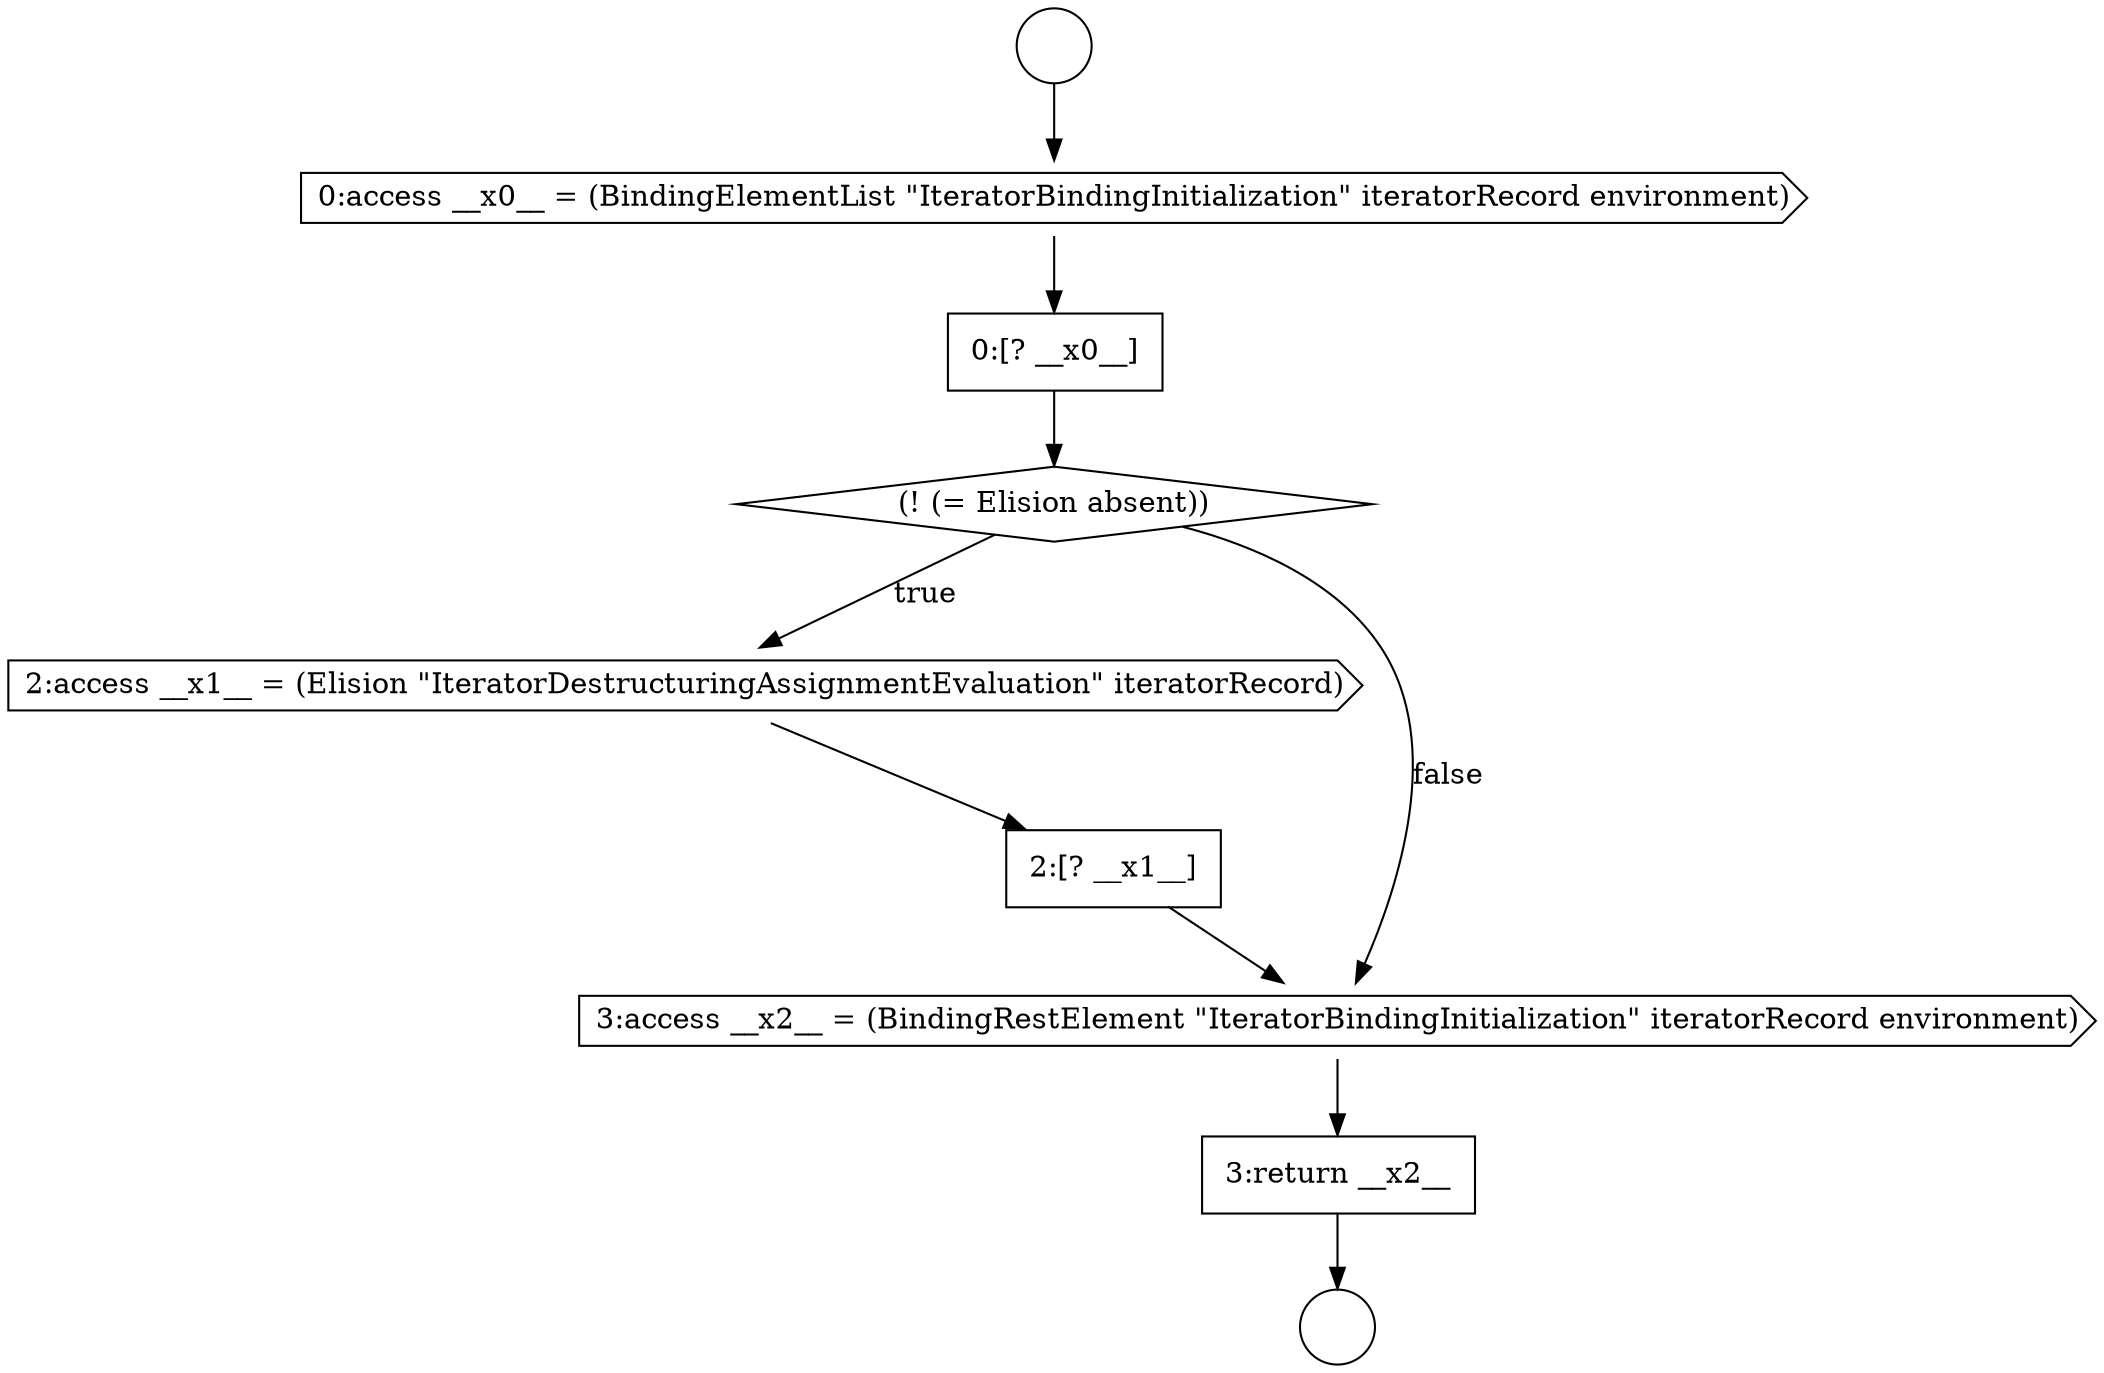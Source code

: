 digraph {
  node6246 [shape=diamond, label=<<font color="black">(! (= Elision absent))</font>> color="black" fillcolor="white" style=filled]
  node6242 [shape=circle label=" " color="black" fillcolor="white" style=filled]
  node6250 [shape=none, margin=0, label=<<font color="black">
    <table border="0" cellborder="1" cellspacing="0" cellpadding="10">
      <tr><td align="left">3:return __x2__</td></tr>
    </table>
  </font>> color="black" fillcolor="white" style=filled]
  node6247 [shape=cds, label=<<font color="black">2:access __x1__ = (Elision &quot;IteratorDestructuringAssignmentEvaluation&quot; iteratorRecord)</font>> color="black" fillcolor="white" style=filled]
  node6243 [shape=circle label=" " color="black" fillcolor="white" style=filled]
  node6248 [shape=none, margin=0, label=<<font color="black">
    <table border="0" cellborder="1" cellspacing="0" cellpadding="10">
      <tr><td align="left">2:[? __x1__]</td></tr>
    </table>
  </font>> color="black" fillcolor="white" style=filled]
  node6249 [shape=cds, label=<<font color="black">3:access __x2__ = (BindingRestElement &quot;IteratorBindingInitialization&quot; iteratorRecord environment)</font>> color="black" fillcolor="white" style=filled]
  node6244 [shape=cds, label=<<font color="black">0:access __x0__ = (BindingElementList &quot;IteratorBindingInitialization&quot; iteratorRecord environment)</font>> color="black" fillcolor="white" style=filled]
  node6245 [shape=none, margin=0, label=<<font color="black">
    <table border="0" cellborder="1" cellspacing="0" cellpadding="10">
      <tr><td align="left">0:[? __x0__]</td></tr>
    </table>
  </font>> color="black" fillcolor="white" style=filled]
  node6248 -> node6249 [ color="black"]
  node6245 -> node6246 [ color="black"]
  node6242 -> node6244 [ color="black"]
  node6249 -> node6250 [ color="black"]
  node6247 -> node6248 [ color="black"]
  node6250 -> node6243 [ color="black"]
  node6244 -> node6245 [ color="black"]
  node6246 -> node6247 [label=<<font color="black">true</font>> color="black"]
  node6246 -> node6249 [label=<<font color="black">false</font>> color="black"]
}
